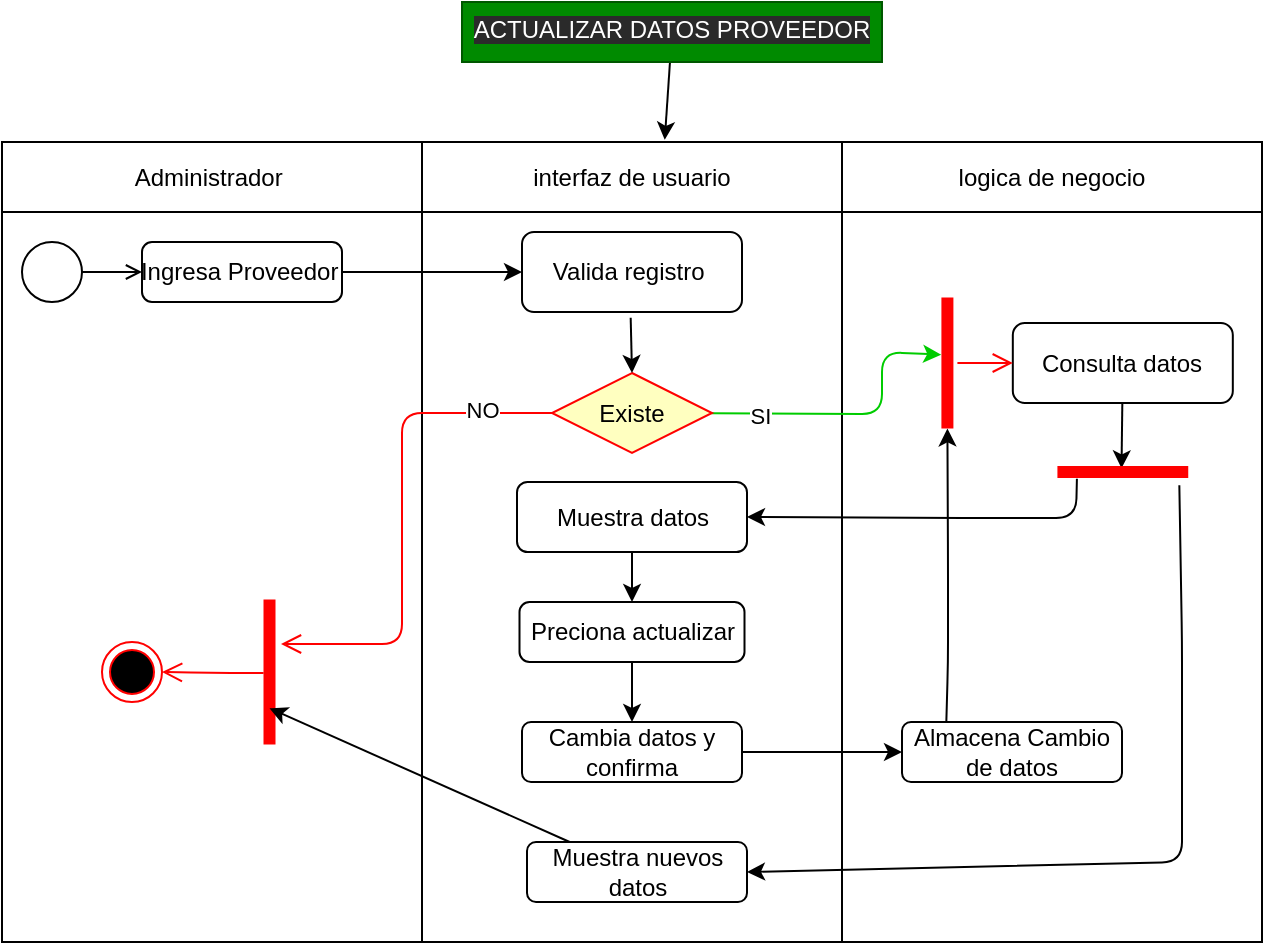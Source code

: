 <mxfile>
    <diagram id="r_uXaVgpcOV6MXnN2dRe" name="Page-1">
        <mxGraphModel dx="792" dy="486" grid="1" gridSize="10" guides="1" tooltips="1" connect="1" arrows="1" fold="1" page="1" pageScale="1" pageWidth="827" pageHeight="1169" math="0" shadow="0">
            <root>
                <mxCell id="0"/>
                <mxCell id="1" parent="0"/>
                <mxCell id="2" value="" style="shape=table;startSize=0;container=1;collapsible=0;childLayout=tableLayout;" vertex="1" parent="1">
                    <mxGeometry x="60" y="280" width="630" height="400" as="geometry"/>
                </mxCell>
                <mxCell id="3" value="" style="shape=partialRectangle;collapsible=0;dropTarget=0;pointerEvents=0;fillColor=none;top=0;left=0;bottom=0;right=0;points=[[0,0.5],[1,0.5]];portConstraint=eastwest;" vertex="1" parent="2">
                    <mxGeometry width="630" height="35" as="geometry"/>
                </mxCell>
                <mxCell id="4" value="Administrador&amp;nbsp;" style="shape=partialRectangle;html=1;whiteSpace=wrap;connectable=0;overflow=hidden;fillColor=none;top=0;left=0;bottom=0;right=0;pointerEvents=1;" vertex="1" parent="3">
                    <mxGeometry width="210" height="35" as="geometry">
                        <mxRectangle width="210" height="35" as="alternateBounds"/>
                    </mxGeometry>
                </mxCell>
                <mxCell id="5" value="interfaz de usuario" style="shape=partialRectangle;html=1;whiteSpace=wrap;connectable=0;overflow=hidden;fillColor=none;top=0;left=0;bottom=0;right=0;pointerEvents=1;" vertex="1" parent="3">
                    <mxGeometry x="210" width="210" height="35" as="geometry">
                        <mxRectangle width="210" height="35" as="alternateBounds"/>
                    </mxGeometry>
                </mxCell>
                <mxCell id="6" value="logica de negocio" style="shape=partialRectangle;html=1;whiteSpace=wrap;connectable=0;overflow=hidden;fillColor=none;top=0;left=0;bottom=0;right=0;pointerEvents=1;" vertex="1" parent="3">
                    <mxGeometry x="420" width="210" height="35" as="geometry">
                        <mxRectangle width="210" height="35" as="alternateBounds"/>
                    </mxGeometry>
                </mxCell>
                <mxCell id="7" value="" style="shape=partialRectangle;collapsible=0;dropTarget=0;pointerEvents=0;fillColor=none;top=0;left=0;bottom=0;right=0;points=[[0,0.5],[1,0.5]];portConstraint=eastwest;" vertex="1" parent="2">
                    <mxGeometry y="35" width="630" height="365" as="geometry"/>
                </mxCell>
                <mxCell id="8" value="" style="shape=partialRectangle;html=1;whiteSpace=wrap;connectable=0;overflow=hidden;fillColor=none;top=0;left=0;bottom=0;right=0;pointerEvents=1;" vertex="1" parent="7">
                    <mxGeometry width="210" height="365" as="geometry">
                        <mxRectangle width="210" height="365" as="alternateBounds"/>
                    </mxGeometry>
                </mxCell>
                <mxCell id="9" value="" style="shape=partialRectangle;html=1;whiteSpace=wrap;connectable=0;overflow=hidden;fillColor=none;top=0;left=0;bottom=0;right=0;pointerEvents=1;" vertex="1" parent="7">
                    <mxGeometry x="210" width="210" height="365" as="geometry">
                        <mxRectangle width="210" height="365" as="alternateBounds"/>
                    </mxGeometry>
                </mxCell>
                <mxCell id="10" value="" style="shape=partialRectangle;html=1;whiteSpace=wrap;connectable=0;overflow=hidden;fillColor=none;top=0;left=0;bottom=0;right=0;pointerEvents=1;" vertex="1" parent="7">
                    <mxGeometry x="420" width="210" height="365" as="geometry">
                        <mxRectangle width="210" height="365" as="alternateBounds"/>
                    </mxGeometry>
                </mxCell>
                <mxCell id="11" value="Valida registro&amp;nbsp;" style="rounded=1;whiteSpace=wrap;html=1;fillColor=#FFFFFF;fontColor=#000000;" vertex="1" parent="1">
                    <mxGeometry x="320" y="325" width="110" height="40" as="geometry"/>
                </mxCell>
                <mxCell id="12" style="edgeStyle=none;html=1;entryX=0.51;entryY=0.682;entryDx=0;entryDy=0;entryPerimeter=0;" edge="1" parent="1" source="13" target="43">
                    <mxGeometry relative="1" as="geometry"/>
                </mxCell>
                <mxCell id="13" value="Consulta datos" style="rounded=1;whiteSpace=wrap;html=1;fillColor=#FFFFFF;fontColor=#000000;" vertex="1" parent="1">
                    <mxGeometry x="565.41" y="370.5" width="110" height="40" as="geometry"/>
                </mxCell>
                <mxCell id="14" style="edgeStyle=none;html=1;entryX=0.5;entryY=0;entryDx=0;entryDy=0;" edge="1" parent="1" source="15" target="30">
                    <mxGeometry relative="1" as="geometry"/>
                </mxCell>
                <mxCell id="15" value="Muestra datos" style="whiteSpace=wrap;html=1;fillColor=#FFFFFF;fontColor=#000000;rounded=1;" vertex="1" parent="1">
                    <mxGeometry x="317.5" y="450" width="115" height="35" as="geometry"/>
                </mxCell>
                <mxCell id="16" style="edgeStyle=none;html=1;" edge="1" parent="1" source="17" target="11">
                    <mxGeometry relative="1" as="geometry"/>
                </mxCell>
                <mxCell id="17" value="&lt;span style=&quot;color: rgb(0 , 0 , 0)&quot;&gt;Ingresa Proveedor&amp;nbsp;&lt;/span&gt;" style="html=1;align=center;verticalAlign=middle;rounded=1;absoluteArcSize=1;arcSize=10;dashed=0;fillColor=#FFFFFF;" vertex="1" parent="1">
                    <mxGeometry x="130" y="330" width="100" height="30" as="geometry"/>
                </mxCell>
                <mxCell id="18" value="" style="ellipse;html=1;fillColor=#FFFFFF;" vertex="1" parent="1">
                    <mxGeometry x="70" y="330" width="30" height="30" as="geometry"/>
                </mxCell>
                <mxCell id="19" value="" style="endArrow=open;html=1;rounded=0;align=center;verticalAlign=top;endFill=0;labelBackgroundColor=none;endSize=6;" edge="1" parent="1" source="18">
                    <mxGeometry relative="1" as="geometry">
                        <mxPoint x="130" y="345" as="targetPoint"/>
                    </mxGeometry>
                </mxCell>
                <mxCell id="20" style="edgeStyle=none;html=1;strokeColor=#00CC00;entryX=0.564;entryY=0.19;entryDx=0;entryDy=0;entryPerimeter=0;" edge="1" parent="1" source="22" target="39">
                    <mxGeometry relative="1" as="geometry">
                        <Array as="points">
                            <mxPoint x="500" y="416"/>
                            <mxPoint x="500" y="385"/>
                        </Array>
                        <mxPoint x="520" y="385" as="targetPoint"/>
                    </mxGeometry>
                </mxCell>
                <mxCell id="21" value="SI" style="edgeLabel;html=1;align=center;verticalAlign=middle;resizable=0;points=[];" vertex="1" connectable="0" parent="20">
                    <mxGeometry x="-0.668" y="-1" relative="1" as="geometry">
                        <mxPoint as="offset"/>
                    </mxGeometry>
                </mxCell>
                <mxCell id="22" value="&lt;font color=&quot;#000000&quot;&gt;Existe&lt;/font&gt;" style="rhombus;whiteSpace=wrap;html=1;fillColor=#ffffc0;strokeColor=#ff0000;" vertex="1" parent="1">
                    <mxGeometry x="335" y="395.5" width="80" height="40" as="geometry"/>
                </mxCell>
                <mxCell id="23" value="" style="edgeStyle=orthogonalEdgeStyle;html=1;align=left;verticalAlign=top;endArrow=open;endSize=8;strokeColor=#ff0000;entryX=0.312;entryY=-0.075;entryDx=0;entryDy=0;entryPerimeter=0;" edge="1" parent="1" source="22" target="33">
                    <mxGeometry x="-0.718" relative="1" as="geometry">
                        <mxPoint x="375" y="470" as="targetPoint"/>
                        <mxPoint as="offset"/>
                        <Array as="points">
                            <mxPoint x="260" y="416"/>
                            <mxPoint x="260" y="531"/>
                            <mxPoint x="200" y="531"/>
                        </Array>
                    </mxGeometry>
                </mxCell>
                <mxCell id="24" value="NO" style="edgeLabel;html=1;align=center;verticalAlign=middle;resizable=0;points=[];" vertex="1" connectable="0" parent="23">
                    <mxGeometry x="-0.719" y="-2" relative="1" as="geometry">
                        <mxPoint as="offset"/>
                    </mxGeometry>
                </mxCell>
                <mxCell id="25" value="" style="endArrow=classic;html=1;entryX=0.5;entryY=0;entryDx=0;entryDy=0;exitX=0.494;exitY=1.073;exitDx=0;exitDy=0;exitPerimeter=0;" edge="1" parent="1" source="11" target="22">
                    <mxGeometry width="50" height="50" relative="1" as="geometry">
                        <mxPoint x="290" y="430" as="sourcePoint"/>
                        <mxPoint x="340" y="380" as="targetPoint"/>
                    </mxGeometry>
                </mxCell>
                <mxCell id="26" value="" style="ellipse;html=1;shape=endState;fillColor=#000000;strokeColor=#ff0000;" vertex="1" parent="1">
                    <mxGeometry x="110" y="530" width="30" height="30" as="geometry"/>
                </mxCell>
                <mxCell id="27" style="edgeStyle=none;html=1;entryX=0.526;entryY=-0.032;entryDx=0;entryDy=0;entryPerimeter=0;" edge="1" parent="1" source="28" target="3">
                    <mxGeometry relative="1" as="geometry"/>
                </mxCell>
                <mxCell id="28" value="&lt;span style=&quot;color: rgb(255 , 255 , 255) ; font-family: &amp;#34;helvetica&amp;#34; ; font-size: 12px ; font-style: normal ; font-weight: 400 ; letter-spacing: normal ; text-indent: 0px ; text-transform: none ; word-spacing: 0px ; background-color: rgb(42 , 42 , 42) ; display: inline ; float: none&quot;&gt;ACTUALIZAR DATOS PROVEEDOR&lt;br&gt;&lt;br&gt;&lt;/span&gt;" style="text;whiteSpace=wrap;html=1;fillColor=#008a00;fontColor=#ffffff;strokeColor=#005700;align=center;" vertex="1" parent="1">
                    <mxGeometry x="290" y="210" width="210" height="30" as="geometry"/>
                </mxCell>
                <mxCell id="29" style="edgeStyle=none;html=1;entryX=0.5;entryY=0;entryDx=0;entryDy=0;" edge="1" parent="1" source="30" target="32">
                    <mxGeometry relative="1" as="geometry"/>
                </mxCell>
                <mxCell id="30" value="Preciona actualizar" style="html=1;align=center;verticalAlign=middle;rounded=1;absoluteArcSize=1;arcSize=10;dashed=0;fillColor=#FFFFFF;fontColor=#000000;" vertex="1" parent="1">
                    <mxGeometry x="318.75" y="510" width="112.5" height="30" as="geometry"/>
                </mxCell>
                <mxCell id="31" style="edgeStyle=none;html=1;entryX=0;entryY=0.5;entryDx=0;entryDy=0;" edge="1" parent="1" source="32" target="36">
                    <mxGeometry relative="1" as="geometry"/>
                </mxCell>
                <mxCell id="32" value="Cambia datos y confirma" style="rounded=1;whiteSpace=wrap;html=1;fillColor=#FFFFFF;fontColor=#000000;" vertex="1" parent="1">
                    <mxGeometry x="320.0" y="570" width="110" height="30" as="geometry"/>
                </mxCell>
                <mxCell id="33" value="" style="shape=line;html=1;strokeWidth=6;strokeColor=#ff0000;rotation=90;" vertex="1" parent="1">
                    <mxGeometry x="157.5" y="540" width="72.5" height="10" as="geometry"/>
                </mxCell>
                <mxCell id="34" value="" style="edgeStyle=orthogonalEdgeStyle;html=1;verticalAlign=bottom;endArrow=open;endSize=8;strokeColor=#ff0000;exitX=0.507;exitY=0.795;exitDx=0;exitDy=0;exitPerimeter=0;entryX=1;entryY=0.5;entryDx=0;entryDy=0;" edge="1" parent="1" source="33" target="26">
                    <mxGeometry relative="1" as="geometry">
                        <mxPoint x="240" y="560" as="targetPoint"/>
                    </mxGeometry>
                </mxCell>
                <mxCell id="35" style="edgeStyle=none;html=1;entryX=0;entryY=0.5;entryDx=0;entryDy=0;entryPerimeter=0;exitX=0.201;exitY=0.064;exitDx=0;exitDy=0;exitPerimeter=0;" edge="1" parent="1" source="36" target="39">
                    <mxGeometry relative="1" as="geometry">
                        <Array as="points">
                            <mxPoint x="533" y="540"/>
                            <mxPoint x="533" y="490"/>
                        </Array>
                    </mxGeometry>
                </mxCell>
                <mxCell id="36" value="Almacena Cambio de datos" style="rounded=1;whiteSpace=wrap;html=1;fillColor=#FFFFFF;fontColor=#000000;" vertex="1" parent="1">
                    <mxGeometry x="510.0" y="570" width="110" height="30" as="geometry"/>
                </mxCell>
                <mxCell id="37" style="edgeStyle=none;html=1;entryX=0.75;entryY=0.5;entryDx=0;entryDy=0;entryPerimeter=0;" edge="1" parent="1" source="38" target="33">
                    <mxGeometry relative="1" as="geometry"/>
                </mxCell>
                <mxCell id="38" value="Muestra nuevos datos" style="rounded=1;whiteSpace=wrap;html=1;fillColor=#FFFFFF;fontColor=#000000;" vertex="1" parent="1">
                    <mxGeometry x="322.5" y="630" width="110" height="30" as="geometry"/>
                </mxCell>
                <mxCell id="39" value="" style="shape=line;html=1;strokeWidth=6;strokeColor=#ff0000;rotation=-90;" vertex="1" parent="1">
                    <mxGeometry x="500" y="385.5" width="65.41" height="10" as="geometry"/>
                </mxCell>
                <mxCell id="40" value="" style="edgeStyle=orthogonalEdgeStyle;html=1;verticalAlign=bottom;endArrow=open;endSize=8;strokeColor=#ff0000;entryX=0;entryY=0.5;entryDx=0;entryDy=0;" edge="1" parent="1" source="39" target="13">
                    <mxGeometry relative="1" as="geometry">
                        <mxPoint x="570" y="390" as="targetPoint"/>
                    </mxGeometry>
                </mxCell>
                <mxCell id="41" style="edgeStyle=none;html=1;entryX=1;entryY=0.5;entryDx=0;entryDy=0;exitX=0.851;exitY=0.16;exitDx=0;exitDy=0;exitPerimeter=0;" edge="1" parent="1" source="43" target="15">
                    <mxGeometry relative="1" as="geometry">
                        <Array as="points">
                            <mxPoint x="597" y="468"/>
                            <mxPoint x="550" y="468"/>
                        </Array>
                    </mxGeometry>
                </mxCell>
                <mxCell id="42" style="edgeStyle=none;html=1;entryX=1;entryY=0.5;entryDx=0;entryDy=0;exitX=0.068;exitY=-0.16;exitDx=0;exitDy=0;exitPerimeter=0;" edge="1" parent="1" source="43" target="38">
                    <mxGeometry relative="1" as="geometry">
                        <Array as="points">
                            <mxPoint x="650" y="530"/>
                            <mxPoint x="650" y="640"/>
                        </Array>
                    </mxGeometry>
                </mxCell>
                <mxCell id="43" value="" style="shape=line;html=1;strokeWidth=6;strokeColor=#ff0000;rotation=-180;" vertex="1" parent="1">
                    <mxGeometry x="587.71" y="440" width="65.41" height="10" as="geometry"/>
                </mxCell>
            </root>
        </mxGraphModel>
    </diagram>
</mxfile>